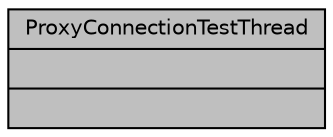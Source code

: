digraph "ProxyConnectionTestThread"
{
 // INTERACTIVE_SVG=YES
 // LATEX_PDF_SIZE
  edge [fontname="Helvetica",fontsize="10",labelfontname="Helvetica",labelfontsize="10"];
  node [fontname="Helvetica",fontsize="10",shape=record];
  Node1 [label="{ProxyConnectionTestThread\n||}",height=0.2,width=0.4,color="black", fillcolor="grey75", style="filled", fontcolor="black",tooltip=" "];
}
